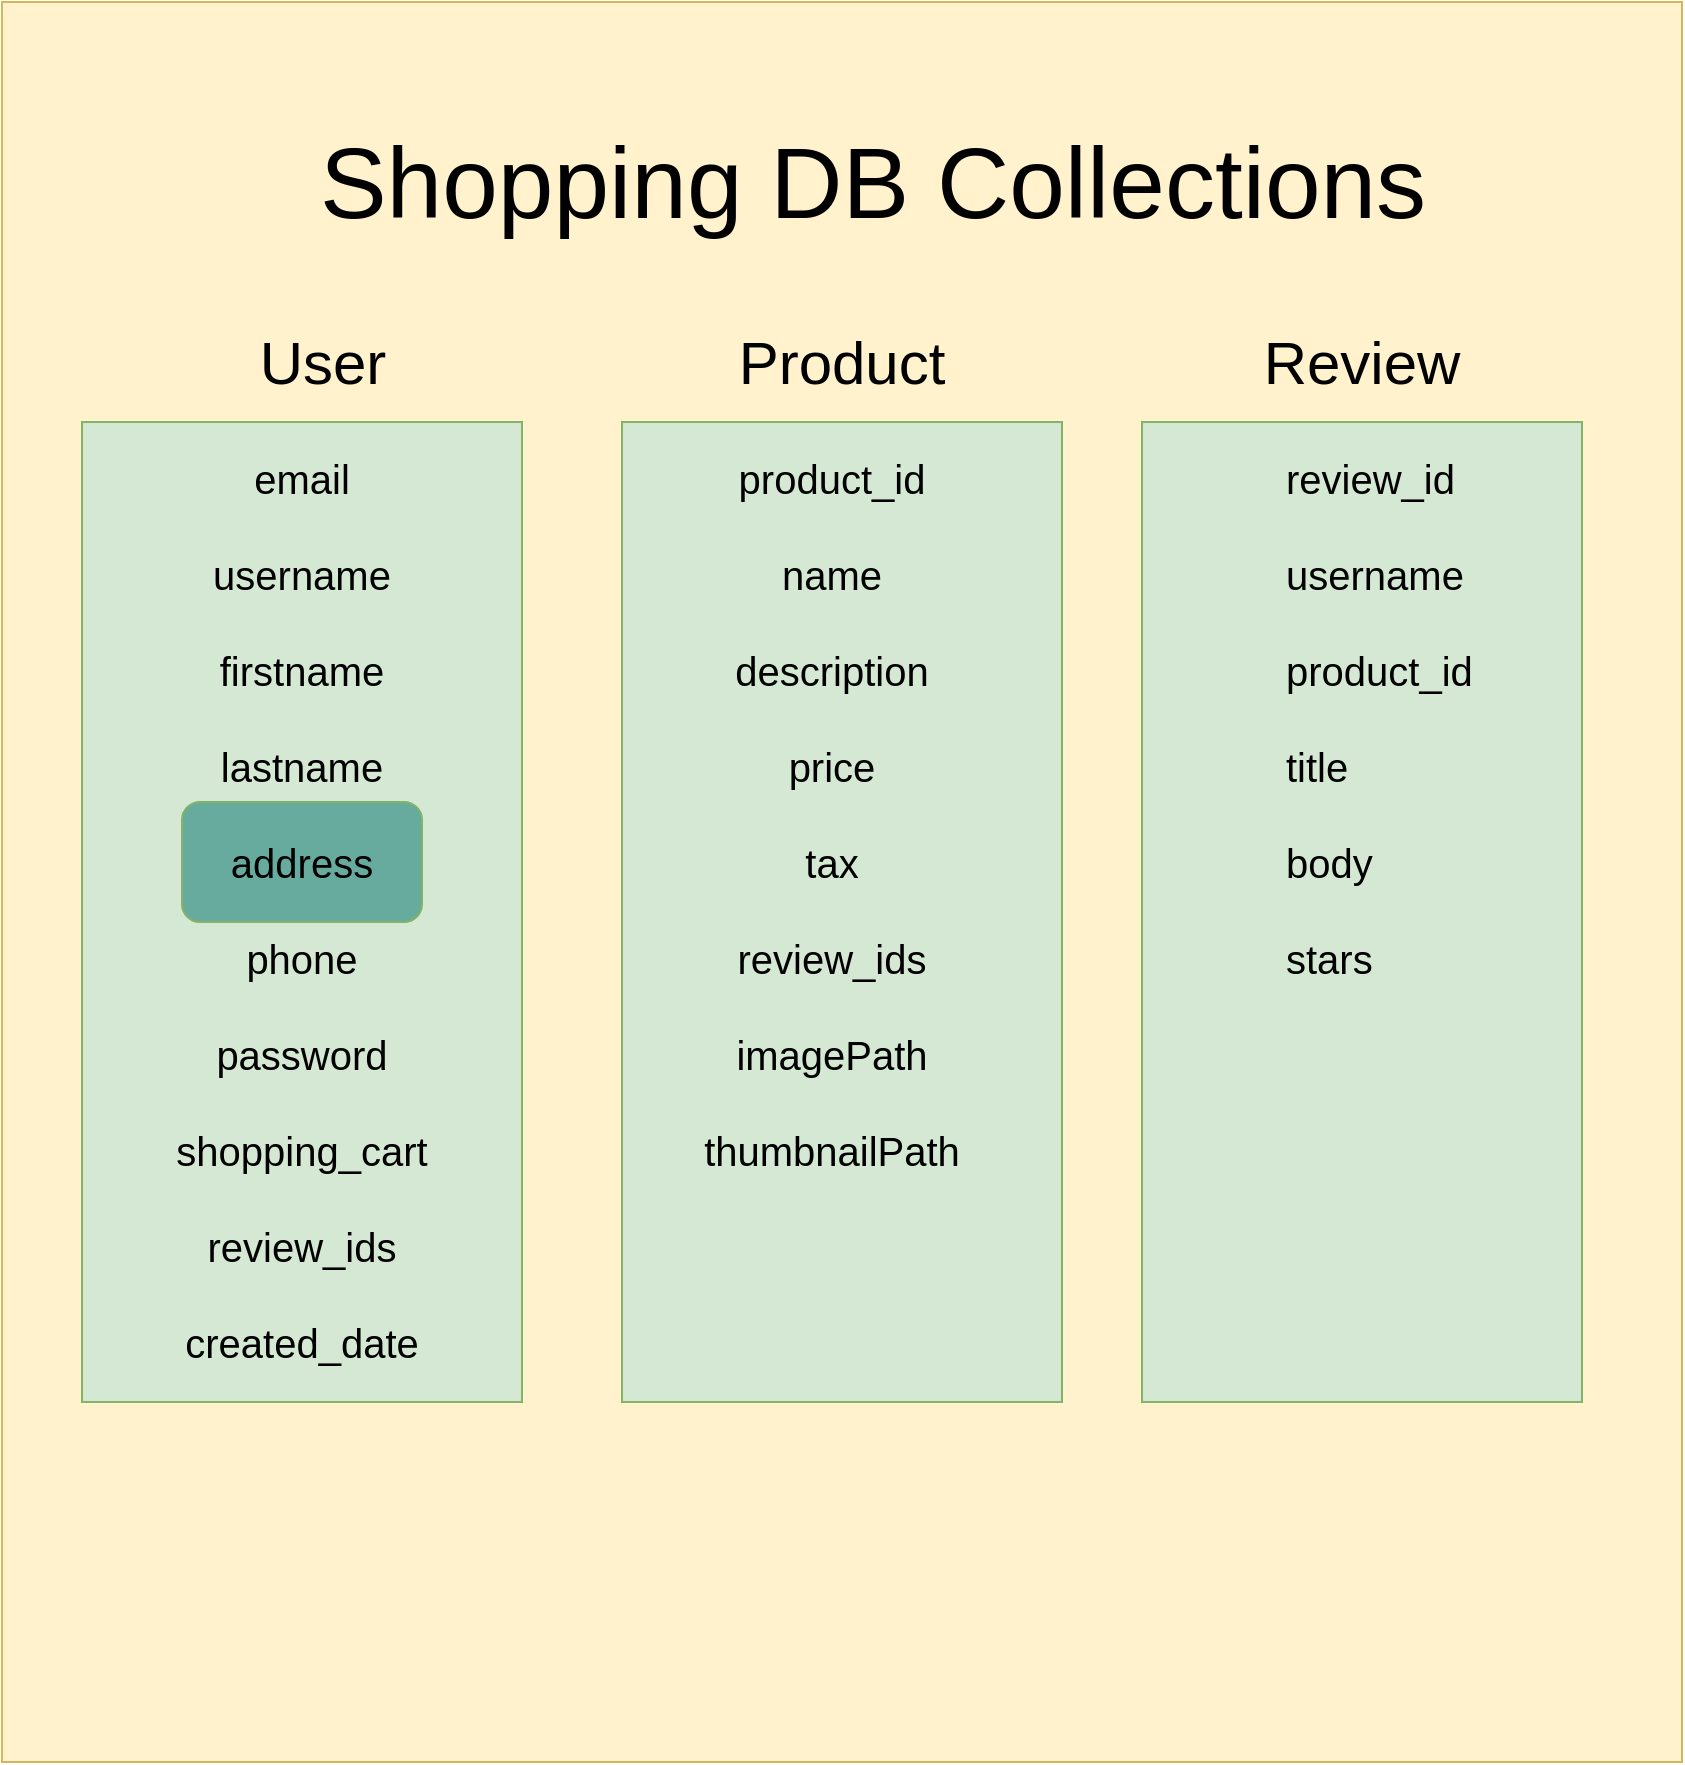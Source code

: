 <mxfile version="15.1.3" type="device"><diagram id="GcE9P7JYYw5BhS-uvFOw" name="Page-1"><mxGraphModel dx="786" dy="536" grid="1" gridSize="10" guides="1" tooltips="1" connect="1" arrows="1" fold="1" page="1" pageScale="1" pageWidth="850" pageHeight="1100" math="0" shadow="0"><root><mxCell id="0"/><mxCell id="1" parent="0"/><mxCell id="FfTGr7Fb9GJDxaARSRJf-11" value="" style="rounded=0;whiteSpace=wrap;html=1;fontSize=20;fillColor=#fff2cc;strokeColor=#d6b656;" parent="1" vertex="1"><mxGeometry x="30" y="20" width="840" height="880" as="geometry"/></mxCell><mxCell id="FfTGr7Fb9GJDxaARSRJf-3" value="&lt;div&gt;&lt;br&gt;&lt;/div&gt;&lt;div&gt;&lt;br&gt;&lt;/div&gt;" style="rounded=0;whiteSpace=wrap;html=1;labelPosition=center;verticalLabelPosition=top;align=center;verticalAlign=bottom;fillColor=#d5e8d4;strokeColor=#82b366;" parent="1" vertex="1"><mxGeometry x="70" y="230" width="220" height="490" as="geometry"/></mxCell><mxCell id="FfTGr7Fb9GJDxaARSRJf-4" value="&lt;div&gt;&lt;br&gt;&lt;/div&gt;&lt;div&gt;&lt;br&gt;&lt;/div&gt;" style="rounded=0;whiteSpace=wrap;html=1;labelPosition=center;verticalLabelPosition=top;align=center;verticalAlign=bottom;fillColor=#d5e8d4;strokeColor=#82b366;" parent="1" vertex="1"><mxGeometry x="340" y="230" width="220" height="490" as="geometry"/></mxCell><mxCell id="FfTGr7Fb9GJDxaARSRJf-5" value="&lt;div&gt;&lt;br&gt;&lt;/div&gt;&lt;div&gt;&lt;br&gt;&lt;/div&gt;" style="rounded=0;whiteSpace=wrap;html=1;labelPosition=center;verticalLabelPosition=top;align=center;verticalAlign=bottom;fillColor=#d5e8d4;strokeColor=#82b366;" parent="1" vertex="1"><mxGeometry x="600" y="230" width="220" height="490" as="geometry"/></mxCell><mxCell id="FfTGr7Fb9GJDxaARSRJf-6" value="&lt;font style=&quot;font-size: 30px&quot;&gt;User&lt;/font&gt;" style="text;html=1;align=center;verticalAlign=middle;resizable=0;points=[];autosize=1;strokeColor=none;" parent="1" vertex="1"><mxGeometry x="150" y="190" width="80" height="20" as="geometry"/></mxCell><mxCell id="FfTGr7Fb9GJDxaARSRJf-7" value="&lt;font style=&quot;font-size: 30px&quot;&gt;Product&lt;/font&gt;" style="text;html=1;strokeColor=none;fillColor=none;align=center;verticalAlign=middle;whiteSpace=wrap;rounded=0;fontSize=20;" parent="1" vertex="1"><mxGeometry x="430" y="190" width="40" height="20" as="geometry"/></mxCell><mxCell id="FfTGr7Fb9GJDxaARSRJf-9" value="&lt;div&gt;&lt;font style=&quot;font-size: 30px&quot;&gt;Review&lt;/font&gt;&lt;/div&gt;" style="text;html=1;strokeColor=none;fillColor=none;align=center;verticalAlign=middle;whiteSpace=wrap;rounded=0;fontSize=20;" parent="1" vertex="1"><mxGeometry x="690" y="190" width="40" height="20" as="geometry"/></mxCell><mxCell id="FfTGr7Fb9GJDxaARSRJf-10" value="&lt;font style=&quot;font-size: 50px&quot;&gt;Shopping DB Collections&lt;/font&gt;" style="text;html=1;align=center;verticalAlign=middle;resizable=0;points=[];autosize=1;strokeColor=none;fontSize=20;" parent="1" vertex="1"><mxGeometry x="180" y="90" width="570" height="40" as="geometry"/></mxCell><mxCell id="Z3QtcrH4PTFQt3x_wtHt-3" value="" style="rounded=1;whiteSpace=wrap;html=1;align=left;strokeColor=#82b366;fillColor=#67AB9F;" vertex="1" parent="1"><mxGeometry x="120" y="420" width="120" height="60" as="geometry"/></mxCell><mxCell id="FfTGr7Fb9GJDxaARSRJf-12" value="&lt;div&gt;email&lt;/div&gt;&lt;div&gt;&lt;br&gt;&lt;/div&gt;&lt;div&gt;username&lt;/div&gt;&lt;div&gt;&lt;br&gt;&lt;/div&gt;&lt;div&gt;firstname&lt;/div&gt;&lt;div&gt;&lt;br&gt;&lt;/div&gt;&lt;div&gt;lastname&lt;/div&gt;&lt;div&gt;&lt;br&gt;&lt;/div&gt;&lt;div&gt;address&lt;/div&gt;&lt;div&gt;&lt;br&gt;&lt;/div&gt;&lt;div&gt;phone&lt;/div&gt;&lt;div&gt;&lt;br&gt;&lt;/div&gt;&lt;div&gt;password&lt;/div&gt;&lt;div&gt;&lt;br&gt;&lt;/div&gt;&lt;div&gt;shopping_cart&lt;/div&gt;&lt;div&gt;&lt;br&gt;&lt;/div&gt;&lt;div&gt;review_ids&lt;/div&gt;&lt;div&gt;&lt;br&gt;&lt;/div&gt;&lt;div&gt;created_date&lt;/div&gt;" style="text;html=1;strokeColor=none;fillColor=none;align=center;verticalAlign=top;whiteSpace=wrap;rounded=0;fontSize=20;labelPosition=center;verticalLabelPosition=bottom;" parent="1" vertex="1"><mxGeometry x="150" y="220" width="60" height="20" as="geometry"/></mxCell><mxCell id="FfTGr7Fb9GJDxaARSRJf-13" value="&lt;div&gt;product_id&lt;/div&gt;&lt;div&gt;&lt;br&gt;&lt;/div&gt;&lt;div&gt;name&lt;/div&gt;&lt;div&gt;&lt;br&gt;&lt;/div&gt;&lt;div&gt;description&lt;/div&gt;&lt;div&gt;&lt;br&gt;&lt;/div&gt;&lt;div&gt;price&lt;/div&gt;&lt;div&gt;&lt;br&gt;&lt;/div&gt;&lt;div&gt;tax&lt;/div&gt;&lt;div&gt;&lt;br&gt;&lt;/div&gt;&lt;div&gt;review_ids&lt;/div&gt;&lt;div&gt;&lt;br&gt;&lt;/div&gt;&lt;div&gt;imagePath&lt;/div&gt;&lt;div&gt;&lt;br&gt;&lt;/div&gt;&lt;div&gt;thumbnailPath&lt;/div&gt;" style="text;html=1;strokeColor=none;fillColor=none;align=center;verticalAlign=top;whiteSpace=wrap;rounded=0;fontSize=20;" parent="1" vertex="1"><mxGeometry x="425" y="240" width="40" height="20" as="geometry"/></mxCell><mxCell id="FfTGr7Fb9GJDxaARSRJf-14" value="&lt;div&gt;review_id&lt;/div&gt;&lt;div&gt;&lt;br&gt;&lt;/div&gt;&lt;div&gt;username&lt;/div&gt;&lt;div&gt;&lt;br&gt;&lt;/div&gt;&lt;div&gt;product_id&lt;/div&gt;&lt;div&gt;&lt;br&gt;&lt;/div&gt;&lt;div&gt;title&lt;/div&gt;&lt;div&gt;&lt;br&gt;&lt;/div&gt;&lt;div&gt;body&lt;/div&gt;&lt;div&gt;&lt;br&gt;&lt;/div&gt;&lt;div&gt;stars&lt;br&gt;&lt;/div&gt;&lt;div&gt;&lt;br&gt;&lt;/div&gt;&lt;div&gt;&lt;br&gt;&lt;/div&gt;" style="text;html=1;strokeColor=none;fillColor=none;align=left;verticalAlign=top;whiteSpace=wrap;rounded=0;fontSize=20;labelPosition=center;verticalLabelPosition=middle;" parent="1" vertex="1"><mxGeometry x="670" y="240" width="110" height="20" as="geometry"/></mxCell></root></mxGraphModel></diagram></mxfile>
